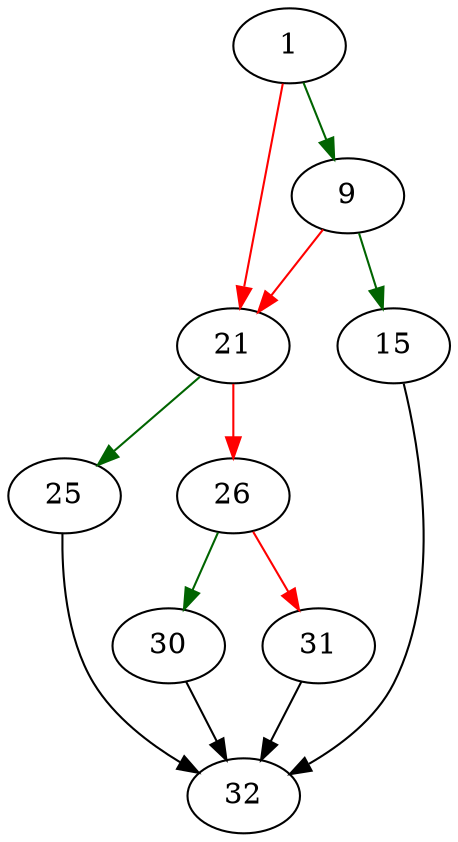 strict digraph "getTempStore" {
	// Node definitions.
	1 [entry=true];
	9;
	21;
	15;
	32;
	25;
	26;
	30;
	31;

	// Edge definitions.
	1 -> 9 [
		color=darkgreen
		cond=true
	];
	1 -> 21 [
		color=red
		cond=false
	];
	9 -> 21 [
		color=red
		cond=false
	];
	9 -> 15 [
		color=darkgreen
		cond=true
	];
	21 -> 25 [
		color=darkgreen
		cond=true
	];
	21 -> 26 [
		color=red
		cond=false
	];
	15 -> 32;
	25 -> 32;
	26 -> 30 [
		color=darkgreen
		cond=true
	];
	26 -> 31 [
		color=red
		cond=false
	];
	30 -> 32;
	31 -> 32;
}